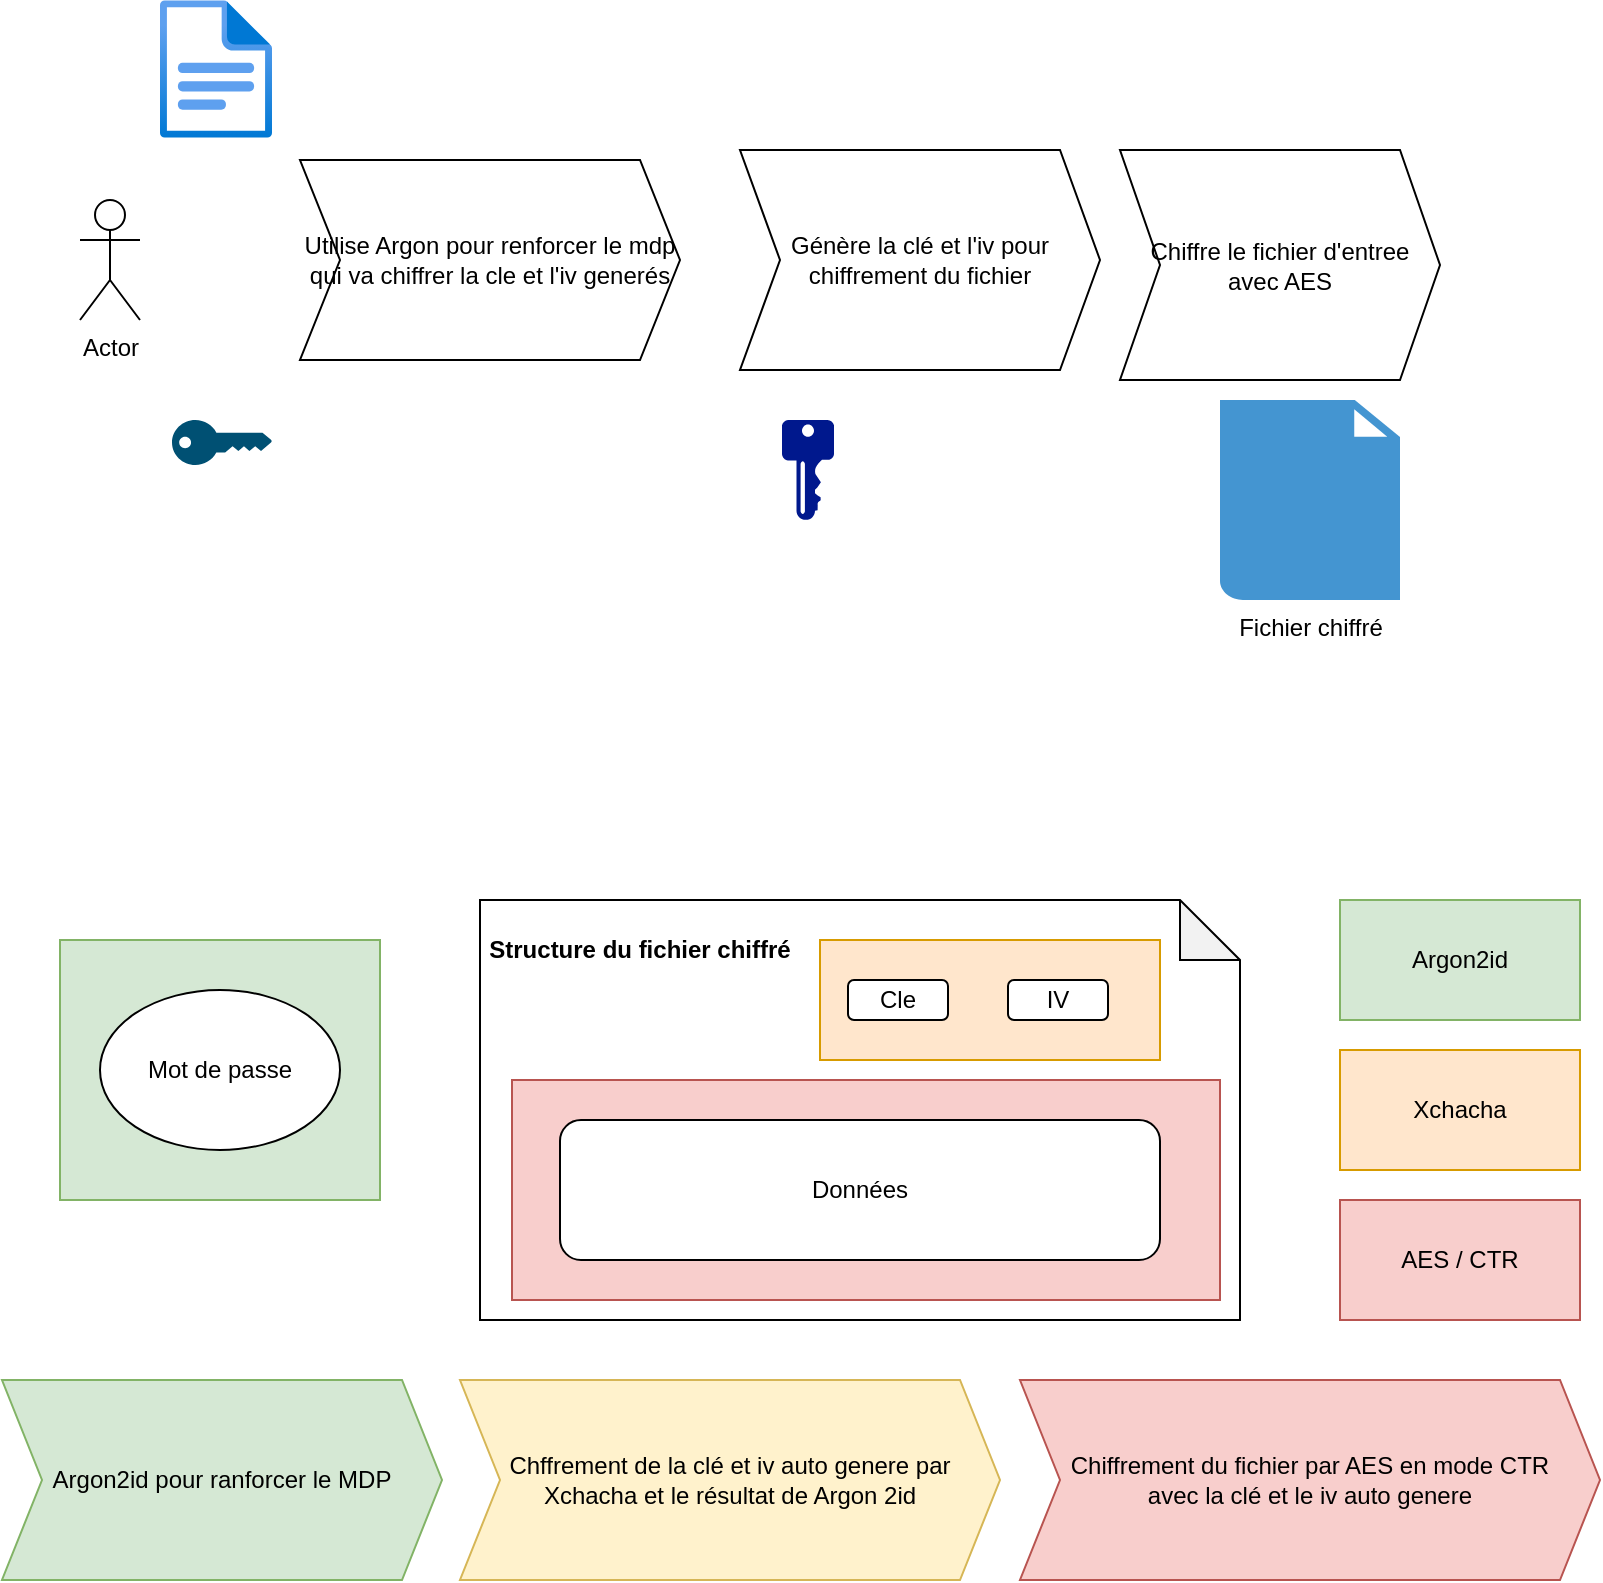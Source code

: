 <mxfile version="14.4.2" type="device"><diagram id="NmpcOn3ectw0zRGe9M2z" name="Page-1"><mxGraphModel dx="1024" dy="592" grid="1" gridSize="10" guides="1" tooltips="1" connect="1" arrows="1" fold="1" page="1" pageScale="1" pageWidth="827" pageHeight="1169" math="0" shadow="0"><root><mxCell id="0"/><mxCell id="1" parent="0"/><mxCell id="7yp15VXLhhgy-Kl_aIvL-1" value="Actor" style="shape=umlActor;verticalLabelPosition=bottom;verticalAlign=top;html=1;outlineConnect=0;" vertex="1" parent="1"><mxGeometry x="50" y="130" width="30" height="60" as="geometry"/></mxCell><mxCell id="7yp15VXLhhgy-Kl_aIvL-3" value="" style="points=[[0,0.5,0],[0.24,0,0],[0.5,0.28,0],[0.995,0.475,0],[0.5,0.72,0],[0.24,1,0]];verticalLabelPosition=bottom;html=1;verticalAlign=top;aspect=fixed;align=center;pointerEvents=1;shape=mxgraph.cisco19.key;fillColor=#005073;strokeColor=none;" vertex="1" parent="1"><mxGeometry x="96" y="240" width="50" height="22.5" as="geometry"/></mxCell><mxCell id="7yp15VXLhhgy-Kl_aIvL-4" value="" style="aspect=fixed;html=1;points=[];align=center;image;fontSize=12;image=img/lib/azure2/general/File.svg;" vertex="1" parent="1"><mxGeometry x="90" y="30" width="56.0" height="69" as="geometry"/></mxCell><mxCell id="7yp15VXLhhgy-Kl_aIvL-7" value="" style="aspect=fixed;pointerEvents=1;shadow=0;dashed=0;html=1;strokeColor=none;labelPosition=center;verticalLabelPosition=bottom;verticalAlign=top;align=center;fillColor=#00188D;shape=mxgraph.mscae.enterprise.key_permissions" vertex="1" parent="1"><mxGeometry x="401" y="240" width="26" height="50" as="geometry"/></mxCell><mxCell id="7yp15VXLhhgy-Kl_aIvL-8" value="Fichier chiffré" style="shadow=0;dashed=0;html=1;strokeColor=none;fillColor=#4495D1;labelPosition=center;verticalLabelPosition=bottom;verticalAlign=top;align=center;outlineConnect=0;shape=mxgraph.veeam.2d.file;" vertex="1" parent="1"><mxGeometry x="620" y="230" width="90" height="100" as="geometry"/></mxCell><mxCell id="7yp15VXLhhgy-Kl_aIvL-11" value="Utilise Argon pour renforcer le mdp qui va chiffrer la cle et l'iv generés" style="shape=step;perimeter=stepPerimeter;whiteSpace=wrap;html=1;fixedSize=1;" vertex="1" parent="1"><mxGeometry x="160" y="110" width="190" height="100" as="geometry"/></mxCell><mxCell id="7yp15VXLhhgy-Kl_aIvL-12" value="Génère la clé et l'iv pour chiffrement du fichier" style="shape=step;perimeter=stepPerimeter;whiteSpace=wrap;html=1;fixedSize=1;" vertex="1" parent="1"><mxGeometry x="380" y="105" width="180" height="110" as="geometry"/></mxCell><mxCell id="7yp15VXLhhgy-Kl_aIvL-13" value="Chiffre le fichier d'entree avec AES" style="shape=step;perimeter=stepPerimeter;whiteSpace=wrap;html=1;fixedSize=1;" vertex="1" parent="1"><mxGeometry x="570" y="105" width="160" height="115" as="geometry"/></mxCell><mxCell id="7yp15VXLhhgy-Kl_aIvL-16" value="" style="shape=note;whiteSpace=wrap;html=1;backgroundOutline=1;darkOpacity=0.05;" vertex="1" parent="1"><mxGeometry x="250" y="480" width="380" height="210" as="geometry"/></mxCell><mxCell id="7yp15VXLhhgy-Kl_aIvL-23" value="Structure du fichier chiffré" style="text;html=1;strokeColor=none;fillColor=none;align=center;verticalAlign=middle;whiteSpace=wrap;rounded=0;fontStyle=1" vertex="1" parent="1"><mxGeometry x="250" y="480" width="160" height="50" as="geometry"/></mxCell><mxCell id="7yp15VXLhhgy-Kl_aIvL-24" value="Xchacha" style="rounded=0;whiteSpace=wrap;html=1;fillColor=#ffe6cc;strokeColor=#d79b00;" vertex="1" parent="1"><mxGeometry x="680" y="555" width="120" height="60" as="geometry"/></mxCell><mxCell id="7yp15VXLhhgy-Kl_aIvL-25" value="AES / CTR" style="rounded=0;whiteSpace=wrap;html=1;fillColor=#f8cecc;strokeColor=#b85450;" vertex="1" parent="1"><mxGeometry x="680" y="630" width="120" height="60" as="geometry"/></mxCell><mxCell id="7yp15VXLhhgy-Kl_aIvL-28" value="Argon2id" style="rounded=0;whiteSpace=wrap;html=1;fillColor=#d5e8d4;strokeColor=#82b366;" vertex="1" parent="1"><mxGeometry x="680" y="480" width="120" height="60" as="geometry"/></mxCell><mxCell id="7yp15VXLhhgy-Kl_aIvL-29" value="" style="group" vertex="1" connectable="0" parent="1"><mxGeometry x="40" y="500" width="160" height="130" as="geometry"/></mxCell><mxCell id="7yp15VXLhhgy-Kl_aIvL-27" value="" style="rounded=0;whiteSpace=wrap;html=1;fillColor=#d5e8d4;strokeColor=#82b366;" vertex="1" parent="7yp15VXLhhgy-Kl_aIvL-29"><mxGeometry width="160" height="130" as="geometry"/></mxCell><mxCell id="7yp15VXLhhgy-Kl_aIvL-26" value="Mot de passe" style="ellipse;whiteSpace=wrap;html=1;" vertex="1" parent="7yp15VXLhhgy-Kl_aIvL-29"><mxGeometry x="20" y="25" width="120" height="80" as="geometry"/></mxCell><mxCell id="7yp15VXLhhgy-Kl_aIvL-30" value="" style="group" vertex="1" connectable="0" parent="1"><mxGeometry x="420" y="500" width="170" height="60" as="geometry"/></mxCell><mxCell id="7yp15VXLhhgy-Kl_aIvL-17" value="" style="rounded=0;whiteSpace=wrap;html=1;fillColor=#ffe6cc;strokeColor=#d79b00;" vertex="1" parent="7yp15VXLhhgy-Kl_aIvL-30"><mxGeometry width="170" height="60" as="geometry"/></mxCell><mxCell id="7yp15VXLhhgy-Kl_aIvL-20" value="" style="group" vertex="1" connectable="0" parent="7yp15VXLhhgy-Kl_aIvL-30"><mxGeometry width="170" height="60" as="geometry"/></mxCell><mxCell id="7yp15VXLhhgy-Kl_aIvL-18" value="Cle" style="rounded=1;whiteSpace=wrap;html=1;" vertex="1" parent="7yp15VXLhhgy-Kl_aIvL-20"><mxGeometry x="14" y="20" width="50" height="20" as="geometry"/></mxCell><mxCell id="7yp15VXLhhgy-Kl_aIvL-19" value="IV" style="rounded=1;whiteSpace=wrap;html=1;" vertex="1" parent="7yp15VXLhhgy-Kl_aIvL-20"><mxGeometry x="94" y="20" width="50" height="20" as="geometry"/></mxCell><mxCell id="7yp15VXLhhgy-Kl_aIvL-31" value="" style="group" vertex="1" connectable="0" parent="1"><mxGeometry x="266" y="570" width="354" height="110" as="geometry"/></mxCell><mxCell id="7yp15VXLhhgy-Kl_aIvL-21" value="" style="rounded=0;whiteSpace=wrap;html=1;fillColor=#f8cecc;strokeColor=#b85450;" vertex="1" parent="7yp15VXLhhgy-Kl_aIvL-31"><mxGeometry width="354" height="110" as="geometry"/></mxCell><mxCell id="7yp15VXLhhgy-Kl_aIvL-22" value="Données" style="rounded=1;whiteSpace=wrap;html=1;" vertex="1" parent="7yp15VXLhhgy-Kl_aIvL-31"><mxGeometry x="24" y="20" width="300" height="70" as="geometry"/></mxCell><mxCell id="7yp15VXLhhgy-Kl_aIvL-32" value="Argon2id pour ranforcer le MDP" style="shape=step;perimeter=stepPerimeter;whiteSpace=wrap;html=1;fixedSize=1;fillColor=#d5e8d4;strokeColor=#82b366;" vertex="1" parent="1"><mxGeometry x="11" y="720" width="220" height="100" as="geometry"/></mxCell><mxCell id="7yp15VXLhhgy-Kl_aIvL-33" value="Chffrement de la clé et iv auto genere par Xchacha et le résultat de Argon 2id" style="shape=step;perimeter=stepPerimeter;whiteSpace=wrap;html=1;fixedSize=1;fillColor=#fff2cc;strokeColor=#d6b656;" vertex="1" parent="1"><mxGeometry x="240" y="720" width="270" height="100" as="geometry"/></mxCell><mxCell id="7yp15VXLhhgy-Kl_aIvL-34" value="Chiffrement du fichier par AES en mode CTR&lt;br&gt;&amp;nbsp;avec la clé et le iv auto genere&amp;nbsp;" style="shape=step;perimeter=stepPerimeter;whiteSpace=wrap;html=1;fixedSize=1;fillColor=#f8cecc;strokeColor=#b85450;" vertex="1" parent="1"><mxGeometry x="520" y="720" width="290" height="100" as="geometry"/></mxCell></root></mxGraphModel></diagram></mxfile>